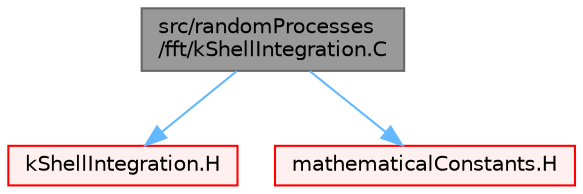 digraph "src/randomProcesses/fft/kShellIntegration.C"
{
 // LATEX_PDF_SIZE
  bgcolor="transparent";
  edge [fontname=Helvetica,fontsize=10,labelfontname=Helvetica,labelfontsize=10];
  node [fontname=Helvetica,fontsize=10,shape=box,height=0.2,width=0.4];
  Node1 [id="Node000001",label="src/randomProcesses\l/fft/kShellIntegration.C",height=0.2,width=0.4,color="gray40", fillcolor="grey60", style="filled", fontcolor="black",tooltip=" "];
  Node1 -> Node2 [id="edge1_Node000001_Node000002",color="steelblue1",style="solid",tooltip=" "];
  Node2 [id="Node000002",label="kShellIntegration.H",height=0.2,width=0.4,color="red", fillcolor="#FFF0F0", style="filled",URL="$kShellIntegration_8H.html",tooltip="Integrate a multi-dimensional complexVectorField in k-shells to create the 1D."];
  Node1 -> Node350 [id="edge2_Node000001_Node000350",color="steelblue1",style="solid",tooltip=" "];
  Node350 [id="Node000350",label="mathematicalConstants.H",height=0.2,width=0.4,color="red", fillcolor="#FFF0F0", style="filled",URL="$mathematicalConstants_8H.html",tooltip=" "];
}
